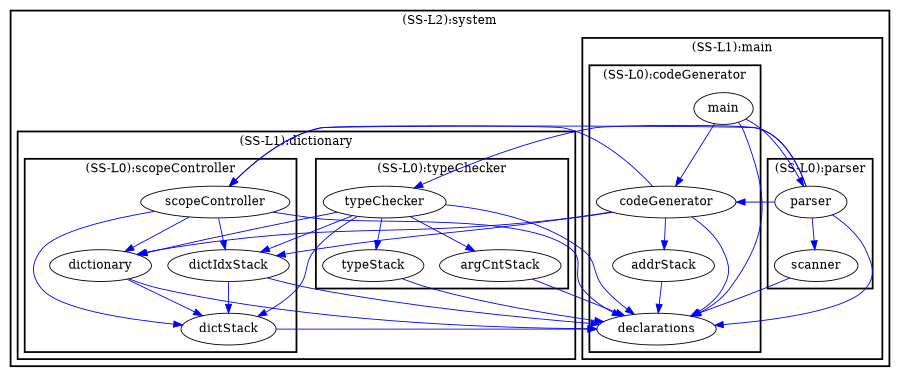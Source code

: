 /* ------------------------------------------------------------ */
/* created with bunch v3 */
/* Objective Function value = 1.0*/
/* ------------------------------------------------------------ */

digraph G {
size="6,6";

subgraph cluster99 {
label = "(SS-L2):system";
color = black;
style = bold;

subgraph cluster11 {
label = "(SS-L1):main";
color = black;
style = bold;

subgraph cluster0 {
label = "(SS-L0):parser";
color = black;
style = bold;

"scanner"[label="scanner",shape=ellipse];
"parser"[label="parser",shape=ellipse];
}
subgraph cluster1 {
label = "(SS-L0):codeGenerator";
color = black;
style = bold;

"addrStack"[label="addrStack",shape=ellipse];
"main"[label="main",shape=ellipse];
"declarations"[label="declarations",shape=ellipse];
"codeGenerator"[label="codeGenerator",shape=ellipse];
}
}

subgraph cluster21 {
label = "(SS-L1):dictionary";
color = black;
style = bold;

subgraph cluster2 {
label = "(SS-L0):scopeController";
color = black;
style = bold;

"dictionary"[label="dictionary",shape=ellipse];
"scopeController"[label="scopeController",shape=ellipse];
"dictIdxStack"[label="dictIdxStack",shape=ellipse];
"dictStack"[label="dictStack",shape=ellipse];
}
subgraph cluster3 {
label = "(SS-L0):typeChecker";
color = black;
style = bold;

"typeStack"[label="typeStack",shape=ellipse];
"typeChecker"[label="typeChecker",shape=ellipse];
"argCntStack"[label="argCntStack",shape=ellipse];
}
}
}
"parser" -> "scopeController" [color=blue,font=6];
"parser" -> "scanner" [color=blue,font=6];
"parser" -> "codeGenerator" [color=blue,font=6];
"parser" -> "typeChecker" [color=blue,font=6];
"parser" -> "declarations" [color=blue,font=6];
"codeGenerator" -> "scopeController" [color=blue,font=6];
"codeGenerator" -> "dictIdxStack" [color=blue,font=6];
"codeGenerator" -> "addrStack" [color=blue,font=6];
"codeGenerator" -> "declarations" [color=blue,font=6];
"codeGenerator" -> "dictionary" [color=blue,font=6];
"dictStack" -> "declarations" [color=blue,font=6];
"dictIdxStack" -> "declarations" [color=blue,font=6];
"dictIdxStack" -> "dictStack" [color=blue,font=6];
"scanner" -> "declarations" [color=blue,font=6];
"main" -> "codeGenerator" [color=blue,font=6];
"main" -> "declarations" [color=blue,font=6];
"main" -> "parser" [color=blue,font=6];
"typeChecker" -> "typeStack" [color=blue,font=6];
"typeChecker" -> "dictIdxStack" [color=blue,font=6];
"typeChecker" -> "argCntStack" [color=blue,font=6];
"typeChecker" -> "declarations" [color=blue,font=6];
"typeChecker" -> "dictStack" [color=blue,font=6];
"typeChecker" -> "dictionary" [color=blue,font=6];
"scopeController" -> "dictIdxStack" [color=blue,font=6];
"scopeController" -> "declarations" [color=blue,font=6];
"scopeController" -> "dictStack" [color=blue,font=6];
"scopeController" -> "dictionary" [color=blue,font=6];
"typeStack" -> "declarations" [color=blue,font=6];
"addrStack" -> "declarations" [color=blue,font=6];
"dictionary" -> "declarations" [color=blue,font=6];
"dictionary" -> "dictStack" [color=blue,font=6];
"argCntStack" -> "declarations" [color=blue,font=6];
}
